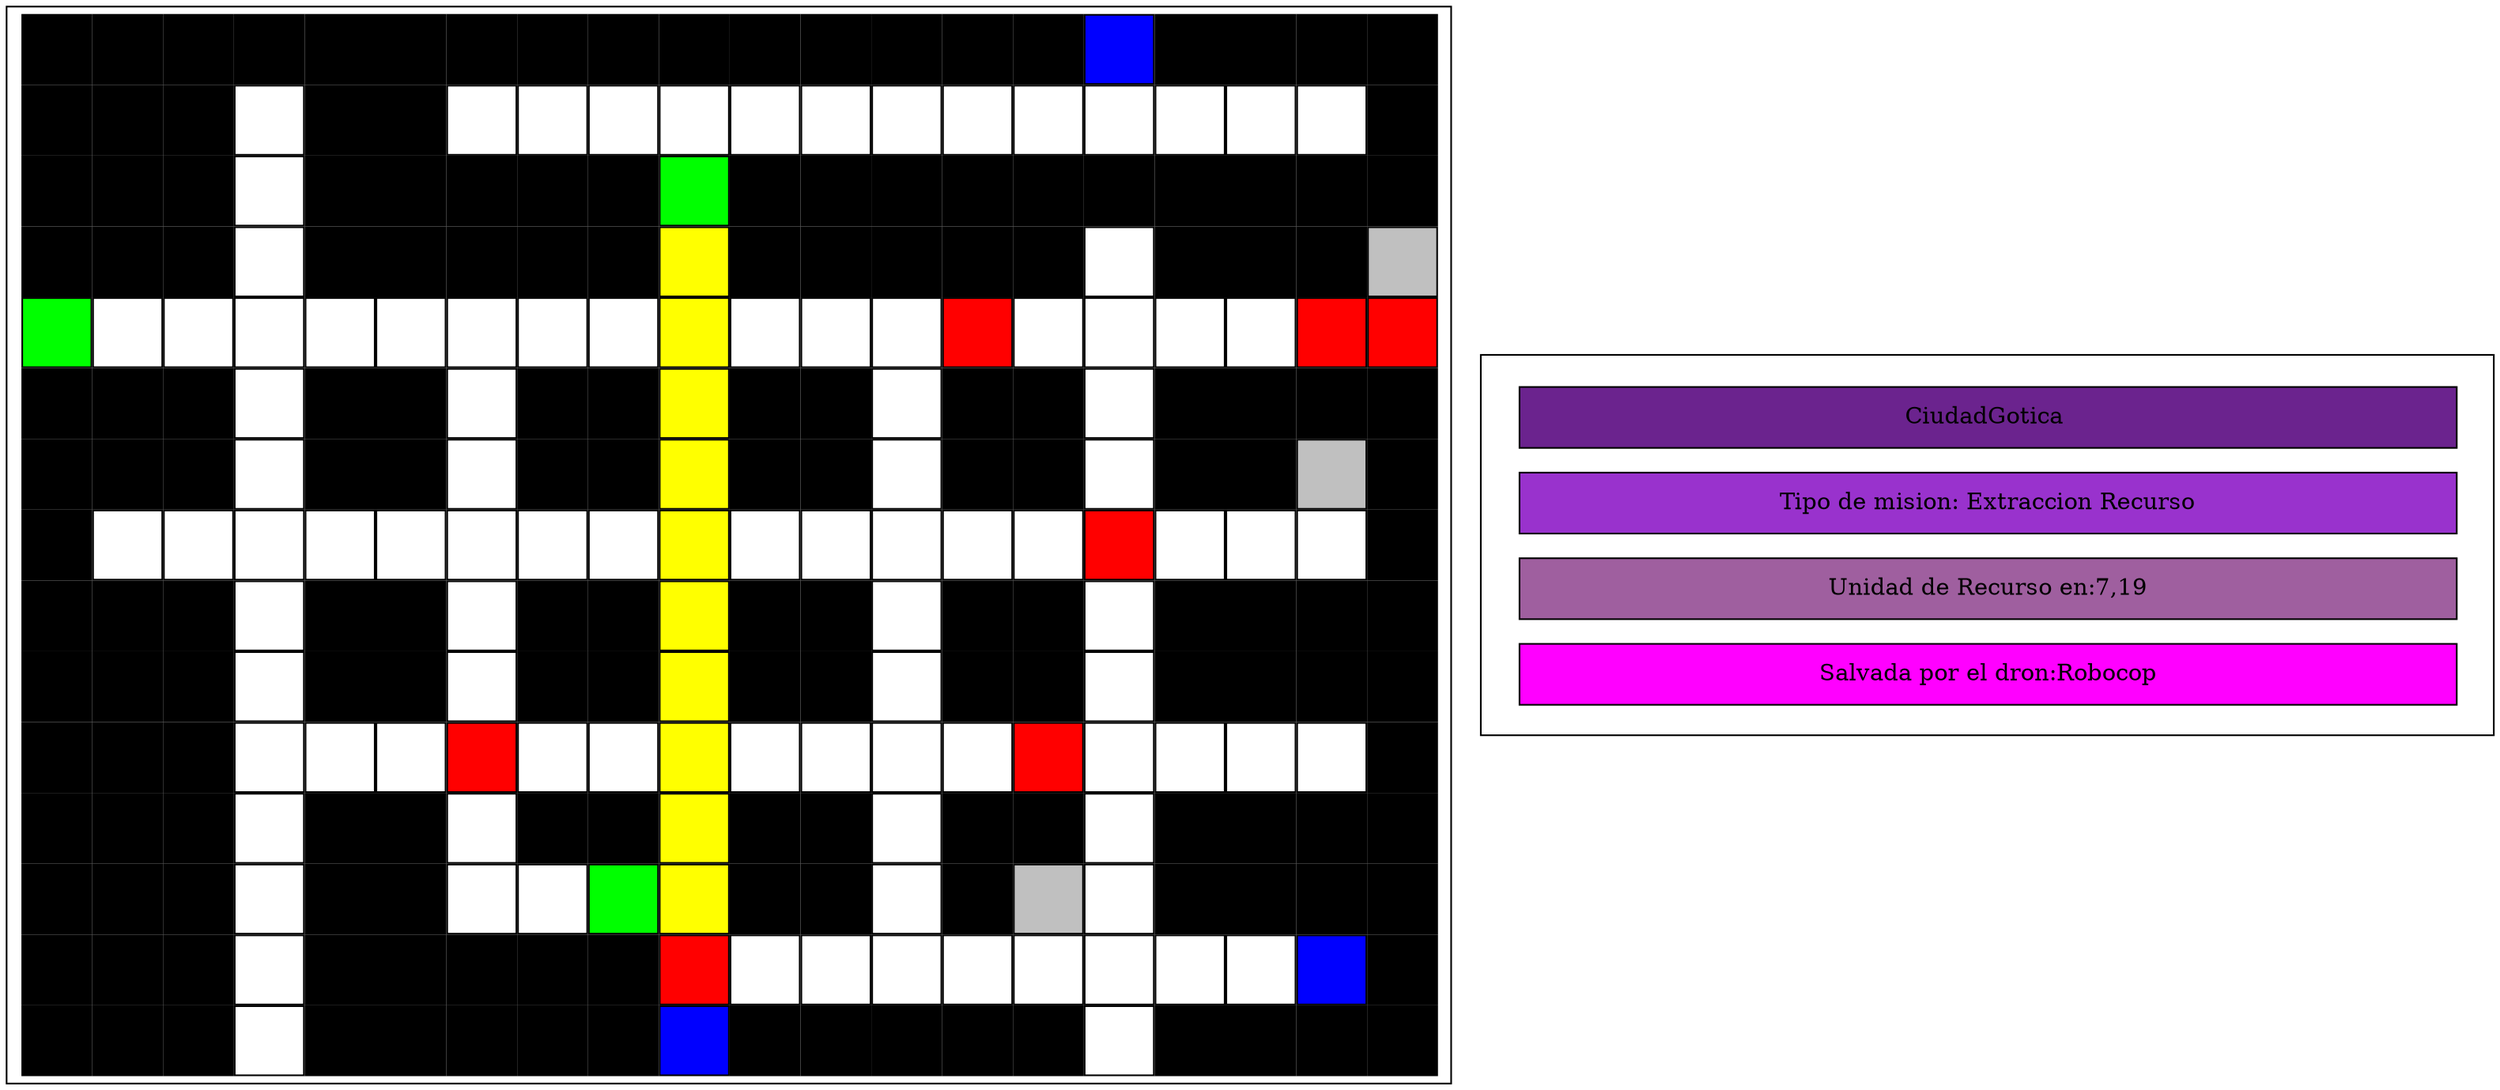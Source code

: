 digraph structs {
                                node [shape=box]
                                struct3 [label=<
                                    <TABLE BORDER="0" CELLBORDER="1" CELLSPACING="1" CELLPADDING="20">
                                    <TR><TD BGCOLOR="black"></TD><TD BGCOLOR="black"></TD><TD BGCOLOR="black"></TD><TD BGCOLOR="black"></TD><TD BGCOLOR="black"></TD><TD BGCOLOR="black"></TD><TD BGCOLOR="black"></TD><TD BGCOLOR="black"></TD><TD BGCOLOR="black"></TD><TD BGCOLOR="black"></TD><TD BGCOLOR="black"></TD><TD BGCOLOR="black"></TD><TD BGCOLOR="black"></TD><TD BGCOLOR="black"></TD><TD BGCOLOR="black"></TD><TD BGCOLOR="blue"></TD><TD BGCOLOR="black"></TD><TD BGCOLOR="black"></TD><TD BGCOLOR="black"></TD><TD BGCOLOR="black"></TD></TR><TR><TD BGCOLOR="black"></TD><TD BGCOLOR="black"></TD><TD BGCOLOR="black"></TD><TD></TD><TD BGCOLOR="black"></TD><TD BGCOLOR="black"></TD><TD></TD><TD></TD><TD></TD><TD></TD><TD></TD><TD></TD><TD></TD><TD></TD><TD></TD><TD></TD><TD></TD><TD></TD><TD></TD><TD BGCOLOR="black"></TD></TR><TR><TD BGCOLOR="black"></TD><TD BGCOLOR="black"></TD><TD BGCOLOR="black"></TD><TD></TD><TD BGCOLOR="black"></TD><TD BGCOLOR="black"></TD><TD BGCOLOR="black"></TD><TD BGCOLOR="black"></TD><TD BGCOLOR="black"></TD><TD BGCOLOR="green"></TD><TD BGCOLOR="black"></TD><TD BGCOLOR="black"></TD><TD BGCOLOR="black"></TD><TD BGCOLOR="black"></TD><TD BGCOLOR="black"></TD><TD BGCOLOR="black"></TD><TD BGCOLOR="black"></TD><TD BGCOLOR="black"></TD><TD BGCOLOR="black"></TD><TD BGCOLOR="black"></TD></TR><TR><TD BGCOLOR="black"></TD><TD BGCOLOR="black"></TD><TD BGCOLOR="black"></TD><TD></TD><TD BGCOLOR="black"></TD><TD BGCOLOR="black"></TD><TD BGCOLOR="black"></TD><TD BGCOLOR="black"></TD><TD BGCOLOR="black"></TD><TD BGCOLOR="yellow"></TD><TD BGCOLOR="black"></TD><TD BGCOLOR="black"></TD><TD BGCOLOR="black"></TD><TD BGCOLOR="black"></TD><TD BGCOLOR="black"></TD><TD></TD><TD BGCOLOR="black"></TD><TD BGCOLOR="black"></TD><TD BGCOLOR="black"></TD><TD BGCOLOR="gray"></TD></TR><TR><TD BGCOLOR="green"></TD><TD></TD><TD></TD><TD></TD><TD></TD><TD></TD><TD></TD><TD></TD><TD></TD><TD BGCOLOR="yellow"></TD><TD></TD><TD></TD><TD></TD><TD BGCOLOR="red"></TD><TD></TD><TD></TD><TD></TD><TD></TD><TD BGCOLOR="red"></TD><TD BGCOLOR="red"></TD></TR><TR><TD BGCOLOR="black"></TD><TD BGCOLOR="black"></TD><TD BGCOLOR="black"></TD><TD></TD><TD BGCOLOR="black"></TD><TD BGCOLOR="black"></TD><TD></TD><TD BGCOLOR="black"></TD><TD BGCOLOR="black"></TD><TD BGCOLOR="yellow"></TD><TD BGCOLOR="black"></TD><TD BGCOLOR="black"></TD><TD></TD><TD BGCOLOR="black"></TD><TD BGCOLOR="black"></TD><TD></TD><TD BGCOLOR="black"></TD><TD BGCOLOR="black"></TD><TD BGCOLOR="black"></TD><TD BGCOLOR="black"></TD></TR><TR><TD BGCOLOR="black"></TD><TD BGCOLOR="black"></TD><TD BGCOLOR="black"></TD><TD></TD><TD BGCOLOR="black"></TD><TD BGCOLOR="black"></TD><TD></TD><TD BGCOLOR="black"></TD><TD BGCOLOR="black"></TD><TD BGCOLOR="yellow"></TD><TD BGCOLOR="black"></TD><TD BGCOLOR="black"></TD><TD></TD><TD BGCOLOR="black"></TD><TD BGCOLOR="black"></TD><TD></TD><TD BGCOLOR="black"></TD><TD BGCOLOR="black"></TD><TD BGCOLOR="gray"></TD><TD BGCOLOR="black"></TD></TR><TR><TD BGCOLOR="black"></TD><TD></TD><TD></TD><TD></TD><TD></TD><TD></TD><TD></TD><TD></TD><TD></TD><TD BGCOLOR="yellow"></TD><TD></TD><TD></TD><TD></TD><TD></TD><TD></TD><TD BGCOLOR="red"></TD><TD></TD><TD></TD><TD></TD><TD BGCOLOR="black"></TD></TR><TR><TD BGCOLOR="black"></TD><TD BGCOLOR="black"></TD><TD BGCOLOR="black"></TD><TD></TD><TD BGCOLOR="black"></TD><TD BGCOLOR="black"></TD><TD></TD><TD BGCOLOR="black"></TD><TD BGCOLOR="black"></TD><TD BGCOLOR="yellow"></TD><TD BGCOLOR="black"></TD><TD BGCOLOR="black"></TD><TD></TD><TD BGCOLOR="black"></TD><TD BGCOLOR="black"></TD><TD></TD><TD BGCOLOR="black"></TD><TD BGCOLOR="black"></TD><TD BGCOLOR="black"></TD><TD BGCOLOR="black"></TD></TR><TR><TD BGCOLOR="black"></TD><TD BGCOLOR="black"></TD><TD BGCOLOR="black"></TD><TD></TD><TD BGCOLOR="black"></TD><TD BGCOLOR="black"></TD><TD></TD><TD BGCOLOR="black"></TD><TD BGCOLOR="black"></TD><TD BGCOLOR="yellow"></TD><TD BGCOLOR="black"></TD><TD BGCOLOR="black"></TD><TD></TD><TD BGCOLOR="black"></TD><TD BGCOLOR="black"></TD><TD></TD><TD BGCOLOR="black"></TD><TD BGCOLOR="black"></TD><TD BGCOLOR="black"></TD><TD BGCOLOR="black"></TD></TR><TR><TD BGCOLOR="black"></TD><TD BGCOLOR="black"></TD><TD BGCOLOR="black"></TD><TD></TD><TD></TD><TD></TD><TD BGCOLOR="red"></TD><TD></TD><TD></TD><TD BGCOLOR="yellow"></TD><TD></TD><TD></TD><TD></TD><TD></TD><TD BGCOLOR="red"></TD><TD></TD><TD></TD><TD></TD><TD></TD><TD BGCOLOR="black"></TD></TR><TR><TD BGCOLOR="black"></TD><TD BGCOLOR="black"></TD><TD BGCOLOR="black"></TD><TD></TD><TD BGCOLOR="black"></TD><TD BGCOLOR="black"></TD><TD></TD><TD BGCOLOR="black"></TD><TD BGCOLOR="black"></TD><TD BGCOLOR="yellow"></TD><TD BGCOLOR="black"></TD><TD BGCOLOR="black"></TD><TD></TD><TD BGCOLOR="black"></TD><TD BGCOLOR="black"></TD><TD></TD><TD BGCOLOR="black"></TD><TD BGCOLOR="black"></TD><TD BGCOLOR="black"></TD><TD BGCOLOR="black"></TD></TR><TR><TD BGCOLOR="black"></TD><TD BGCOLOR="black"></TD><TD BGCOLOR="black"></TD><TD></TD><TD BGCOLOR="black"></TD><TD BGCOLOR="black"></TD><TD></TD><TD></TD><TD BGCOLOR="green"></TD><TD BGCOLOR="yellow"></TD><TD BGCOLOR="black"></TD><TD BGCOLOR="black"></TD><TD></TD><TD BGCOLOR="black"></TD><TD BGCOLOR="gray"></TD><TD></TD><TD BGCOLOR="black"></TD><TD BGCOLOR="black"></TD><TD BGCOLOR="black"></TD><TD BGCOLOR="black"></TD></TR><TR><TD BGCOLOR="black"></TD><TD BGCOLOR="black"></TD><TD BGCOLOR="black"></TD><TD></TD><TD BGCOLOR="black"></TD><TD BGCOLOR="black"></TD><TD BGCOLOR="black"></TD><TD BGCOLOR="black"></TD><TD BGCOLOR="black"></TD><TD BGCOLOR="red"></TD><TD></TD><TD></TD><TD></TD><TD></TD><TD></TD><TD></TD><TD></TD><TD></TD><TD BGCOLOR="blue"></TD><TD BGCOLOR="black"></TD></TR><TR><TD BGCOLOR="black"></TD><TD BGCOLOR="black"></TD><TD BGCOLOR="black"></TD><TD></TD><TD BGCOLOR="black"></TD><TD BGCOLOR="black"></TD><TD BGCOLOR="black"></TD><TD BGCOLOR="black"></TD><TD BGCOLOR="black"></TD><TD BGCOLOR="blue"></TD><TD BGCOLOR="black"></TD><TD BGCOLOR="black"></TD><TD BGCOLOR="black"></TD><TD BGCOLOR="black"></TD><TD BGCOLOR="black"></TD><TD></TD><TD BGCOLOR="black"></TD><TD BGCOLOR="black"></TD><TD BGCOLOR="black"></TD><TD BGCOLOR="black"></TD></TR></TABLE>>];struct4 [label=<
                                    <TABLE BORDER="0" CELLBORDER="1" CELLSPACING="15" CELLPADDING="10">
                                    <TR>
                                    <TD BGCOLOR="#6B238E" COLSPAN="20">CiudadGotica
 </TD></TR><TR> <TD BGCOLOR="#9932CD" COLSPAN="20"> Tipo de mision: Extraccion Recurso
 </TD> </TR><TR> <TD BGCOLOR="#9F5F9F" COLSPAN="20"> Unidad de Recurso en:7,19
 </TD> </TR><TR> <TD BGCOLOR="#FF00FF" COLSPAN="20"> Salvada por el dron:Robocop </TD> </TR></TABLE>>];}